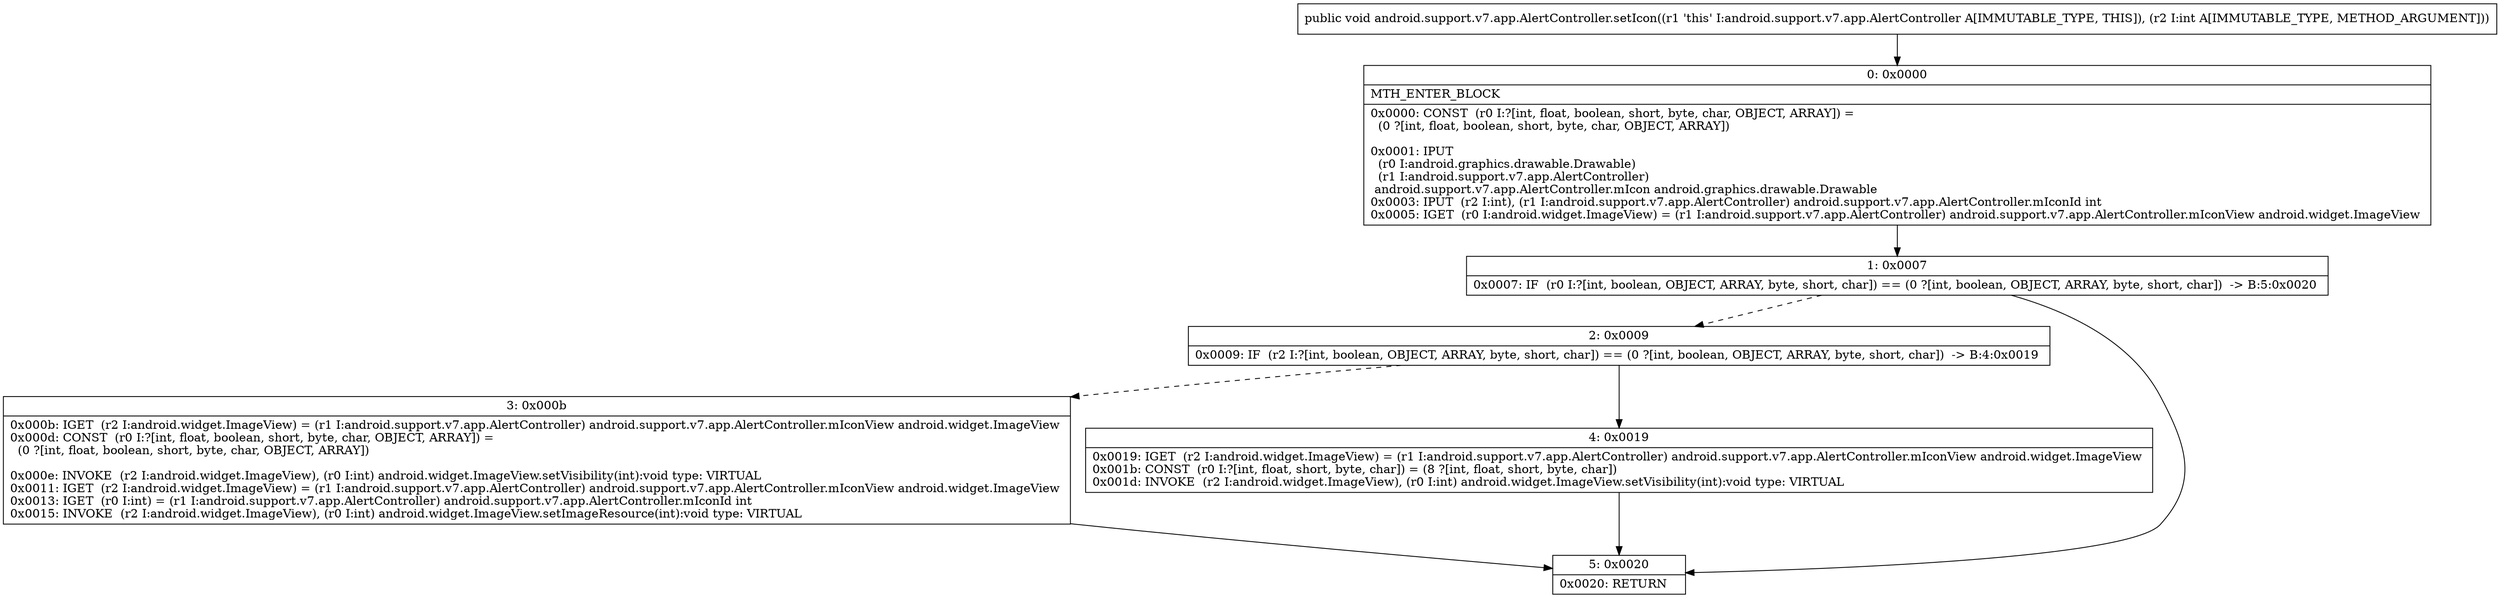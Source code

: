 digraph "CFG forandroid.support.v7.app.AlertController.setIcon(I)V" {
Node_0 [shape=record,label="{0\:\ 0x0000|MTH_ENTER_BLOCK\l|0x0000: CONST  (r0 I:?[int, float, boolean, short, byte, char, OBJECT, ARRAY]) = \l  (0 ?[int, float, boolean, short, byte, char, OBJECT, ARRAY])\l \l0x0001: IPUT  \l  (r0 I:android.graphics.drawable.Drawable)\l  (r1 I:android.support.v7.app.AlertController)\l android.support.v7.app.AlertController.mIcon android.graphics.drawable.Drawable \l0x0003: IPUT  (r2 I:int), (r1 I:android.support.v7.app.AlertController) android.support.v7.app.AlertController.mIconId int \l0x0005: IGET  (r0 I:android.widget.ImageView) = (r1 I:android.support.v7.app.AlertController) android.support.v7.app.AlertController.mIconView android.widget.ImageView \l}"];
Node_1 [shape=record,label="{1\:\ 0x0007|0x0007: IF  (r0 I:?[int, boolean, OBJECT, ARRAY, byte, short, char]) == (0 ?[int, boolean, OBJECT, ARRAY, byte, short, char])  \-\> B:5:0x0020 \l}"];
Node_2 [shape=record,label="{2\:\ 0x0009|0x0009: IF  (r2 I:?[int, boolean, OBJECT, ARRAY, byte, short, char]) == (0 ?[int, boolean, OBJECT, ARRAY, byte, short, char])  \-\> B:4:0x0019 \l}"];
Node_3 [shape=record,label="{3\:\ 0x000b|0x000b: IGET  (r2 I:android.widget.ImageView) = (r1 I:android.support.v7.app.AlertController) android.support.v7.app.AlertController.mIconView android.widget.ImageView \l0x000d: CONST  (r0 I:?[int, float, boolean, short, byte, char, OBJECT, ARRAY]) = \l  (0 ?[int, float, boolean, short, byte, char, OBJECT, ARRAY])\l \l0x000e: INVOKE  (r2 I:android.widget.ImageView), (r0 I:int) android.widget.ImageView.setVisibility(int):void type: VIRTUAL \l0x0011: IGET  (r2 I:android.widget.ImageView) = (r1 I:android.support.v7.app.AlertController) android.support.v7.app.AlertController.mIconView android.widget.ImageView \l0x0013: IGET  (r0 I:int) = (r1 I:android.support.v7.app.AlertController) android.support.v7.app.AlertController.mIconId int \l0x0015: INVOKE  (r2 I:android.widget.ImageView), (r0 I:int) android.widget.ImageView.setImageResource(int):void type: VIRTUAL \l}"];
Node_4 [shape=record,label="{4\:\ 0x0019|0x0019: IGET  (r2 I:android.widget.ImageView) = (r1 I:android.support.v7.app.AlertController) android.support.v7.app.AlertController.mIconView android.widget.ImageView \l0x001b: CONST  (r0 I:?[int, float, short, byte, char]) = (8 ?[int, float, short, byte, char]) \l0x001d: INVOKE  (r2 I:android.widget.ImageView), (r0 I:int) android.widget.ImageView.setVisibility(int):void type: VIRTUAL \l}"];
Node_5 [shape=record,label="{5\:\ 0x0020|0x0020: RETURN   \l}"];
MethodNode[shape=record,label="{public void android.support.v7.app.AlertController.setIcon((r1 'this' I:android.support.v7.app.AlertController A[IMMUTABLE_TYPE, THIS]), (r2 I:int A[IMMUTABLE_TYPE, METHOD_ARGUMENT])) }"];
MethodNode -> Node_0;
Node_0 -> Node_1;
Node_1 -> Node_2[style=dashed];
Node_1 -> Node_5;
Node_2 -> Node_3[style=dashed];
Node_2 -> Node_4;
Node_3 -> Node_5;
Node_4 -> Node_5;
}

